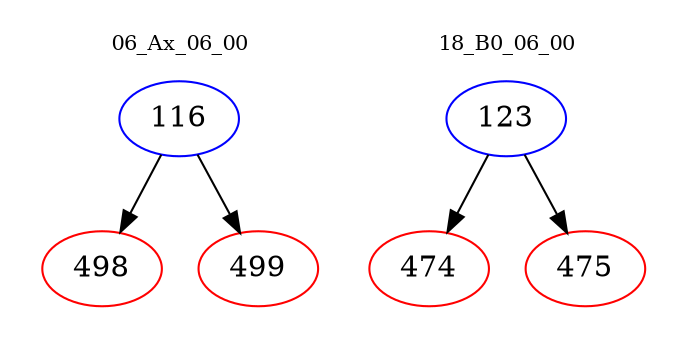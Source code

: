 digraph{
subgraph cluster_0 {
color = white
label = "06_Ax_06_00";
fontsize=10;
T0_116 [label="116", color="blue"]
T0_116 -> T0_498 [color="black"]
T0_498 [label="498", color="red"]
T0_116 -> T0_499 [color="black"]
T0_499 [label="499", color="red"]
}
subgraph cluster_1 {
color = white
label = "18_B0_06_00";
fontsize=10;
T1_123 [label="123", color="blue"]
T1_123 -> T1_474 [color="black"]
T1_474 [label="474", color="red"]
T1_123 -> T1_475 [color="black"]
T1_475 [label="475", color="red"]
}
}
